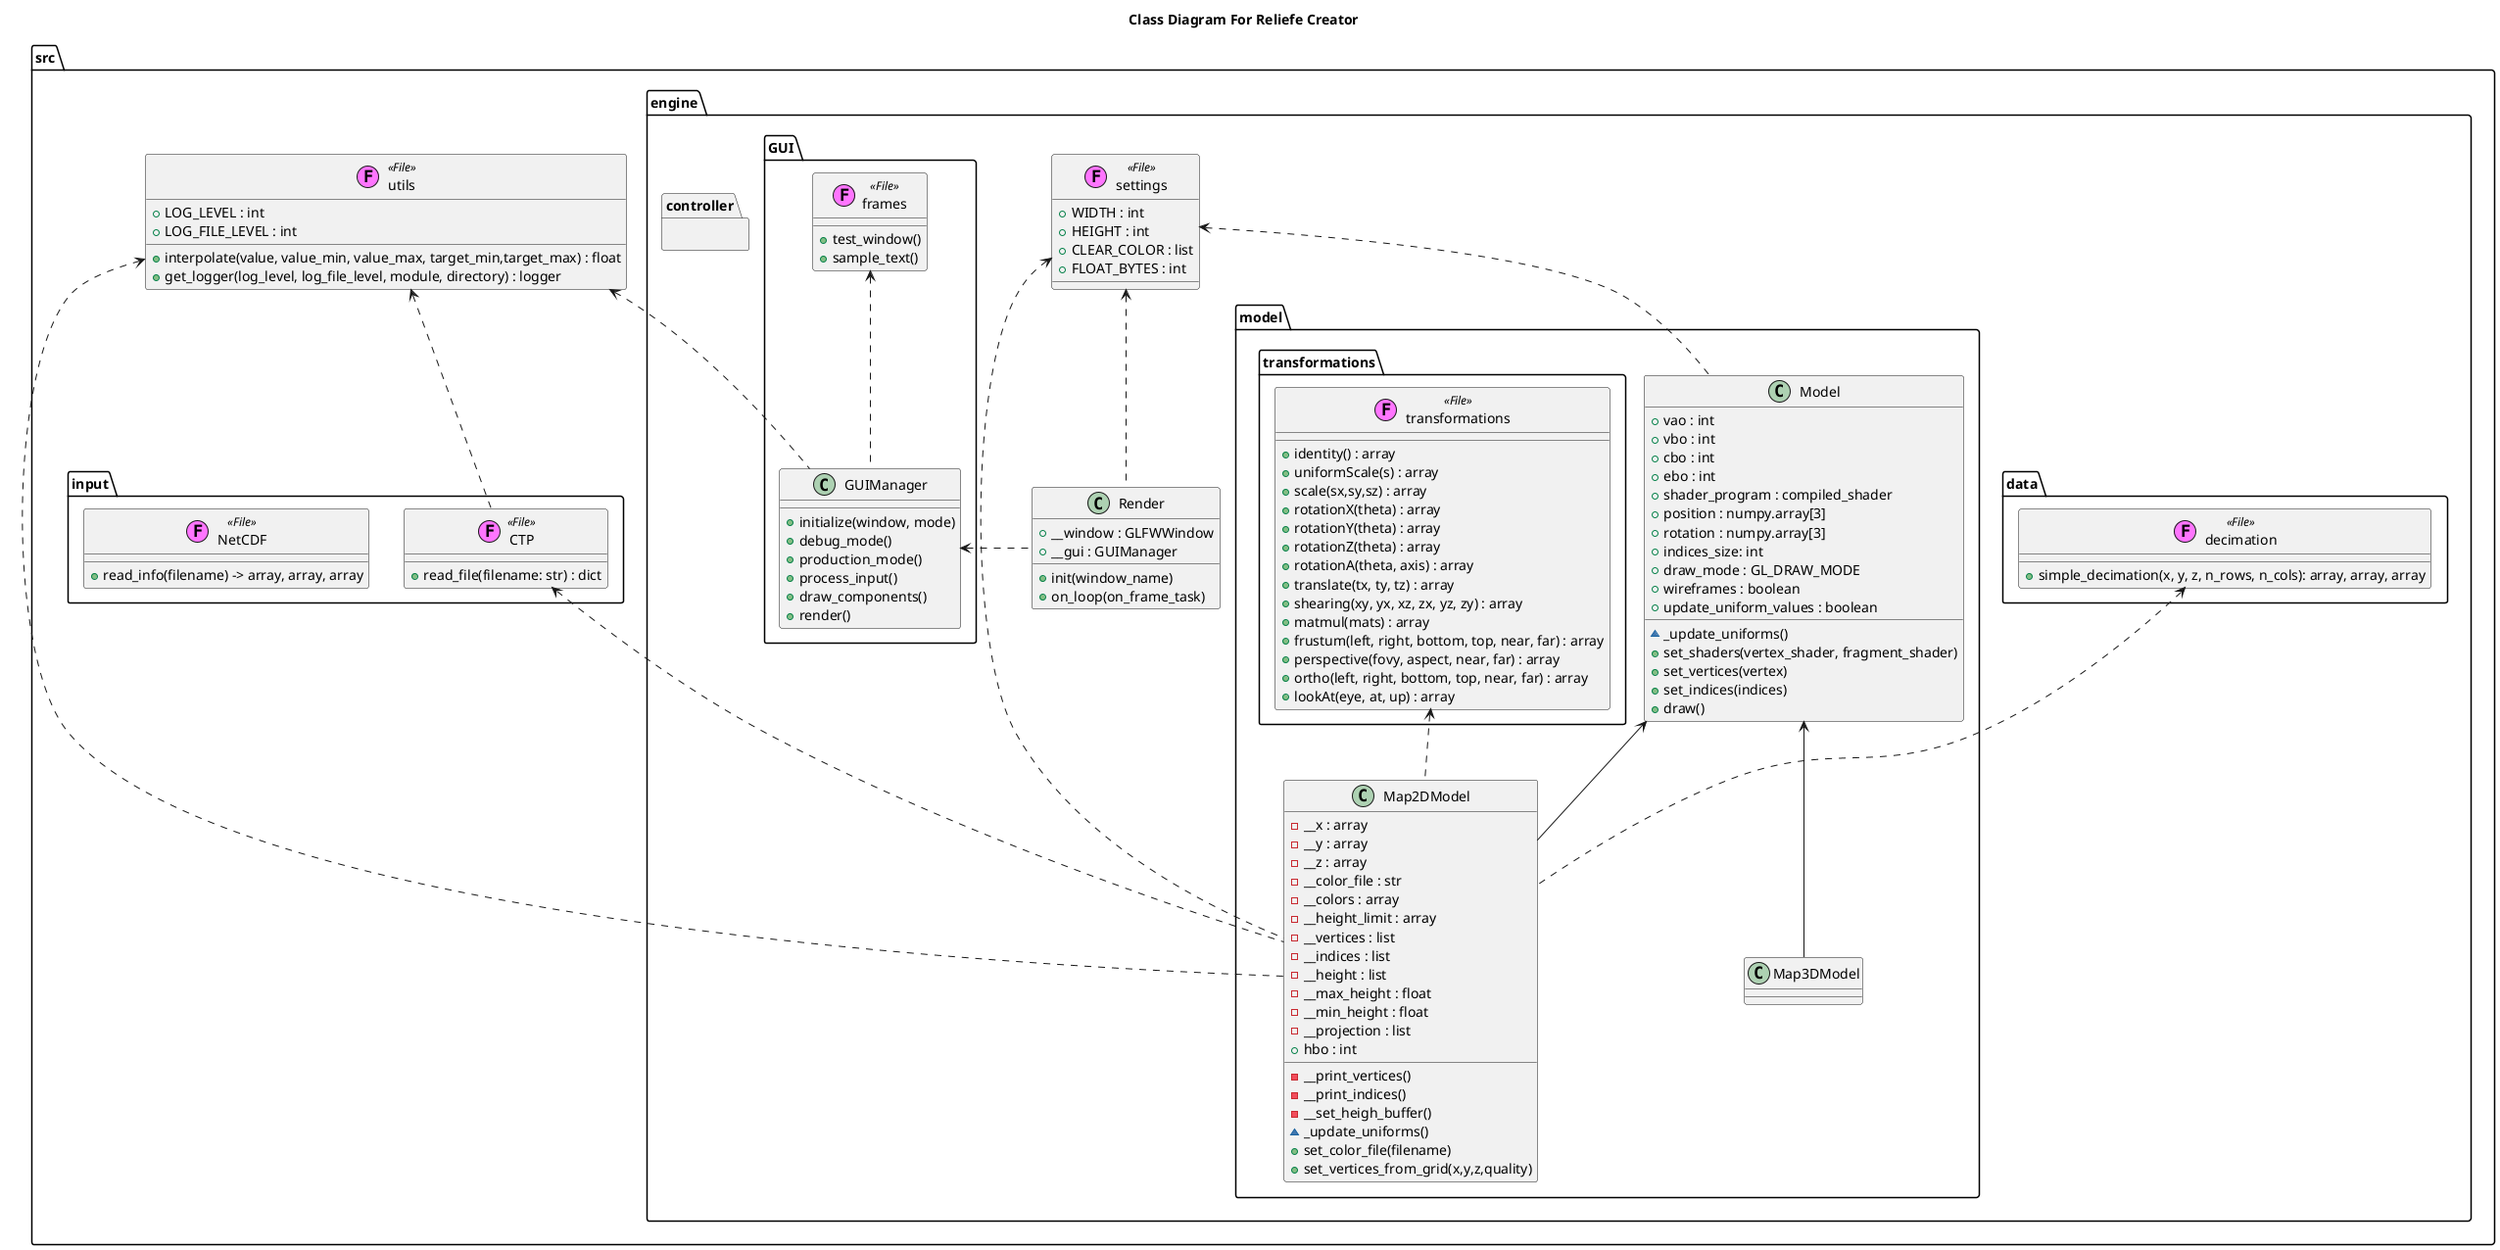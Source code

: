 @startuml

' Variable definition
!$file = "(F,#ff75ff) File"

' Configuration definition
title Class Diagram For Reliefe Creator
set namespaceSeparator .

' Package hierarchy
package src {
    package engine {
        package model {
            package transformations {}
        }
        package data {}
        package controller {}
        package GUI {}
    }
    package input {}
}


' Classes definition
class src.engine.GUI.frames <<$file>>{
    + test_window()
    + sample_text()
}

class src.engine.GUI.GUIManager{
    + initialize(window, mode)
    + debug_mode()
    + production_mode()
    + process_input()
    + draw_components()
    + render()
}

class src.engine.settings << $file >>{
    + WIDTH : int
    + HEIGHT : int
    + CLEAR_COLOR : list
    + FLOAT_BYTES : int
}

class src.engine.model.transformations.transformations <<$file>> {
    + identity() : array
    + uniformScale(s) : array
    + scale(sx,sy,sz) : array
    + rotationX(theta) : array
    + rotationY(theta) : array
    + rotationZ(theta) : array
    + rotationA(theta, axis) : array
    + translate(tx, ty, tz) : array
    + shearing(xy, yx, xz, zx, yz, zy) : array
    + matmul(mats) : array
    + frustum(left, right, bottom, top, near, far) : array
    + perspective(fovy, aspect, near, far) : array
    + ortho(left, right, bottom, top, near, far) : array
    + lookAt(eye, at, up) : array
}


class src.engine.model.Model {

    + vao : int
    + vbo : int
    + cbo : int
    + ebo : int
    + shader_program : compiled_shader
    + position : numpy.array[3]
    + rotation : numpy.array[3]
    + indices_size: int
    + draw_mode : GL_DRAW_MODE
    + wireframes : boolean
    + update_uniform_values : boolean

    ~ _update_uniforms()
    + set_shaders(vertex_shader, fragment_shader)
    + set_vertices(vertex)
    + set_indices(indices)
    + draw()
}

class src.engine.Render {
    + __window : GLFWWindow
    + __gui : GUIManager
    + init(window_name)
    + on_loop(on_frame_task)
}

class src.input.NetCDF <<$file>> {
    + read_info(filename) -> array, array, array
}

class src.engine.data.decimation <<$file>>{
    + simple_decimation(x, y, z, n_rows, n_cols): array, array, array
}

class src.utils <<$file>>{
    + LOG_LEVEL : int
    + LOG_FILE_LEVEL : int
    + interpolate(value, value_min, value_max, target_min,target_max) : float
    + get_logger(log_level, log_file_level, module, directory) : logger
}

class src.engine.model.Map2DModel{
    - __x : array
    - __y : array
    - __z : array
    - __color_file : str
    - __colors : array
    - __height_limit : array
    - __vertices : list
    - __indices : list
    - __height : list
    - __max_height : float
    - __min_height : float
    - __projection : list
    + hbo : int

    - __print_vertices()
    - __print_indices()
    - __set_heigh_buffer()
    ~ _update_uniforms()
    + set_color_file(filename)
    + set_vertices_from_grid(x,y,z,quality)

}

class src.input.CTP <<$file>> {
    + read_file(filename: str) : dict
}

class src.engine.model.Map3DModel{

}

'class src.main <<$file>> {
'
'}


' herency
src.engine.model.Map2DModel -u-> src.engine.model.Model
src.engine.model.Map3DModel -u-> src.engine.model.Model

' uses
src.engine.model.Map2DModel -u.> src.engine.data.decimation
src.engine.model.Map2DModel -u.> src.engine.settings
src.engine.model.Map2DModel -u.> src.engine.model.transformations.transformations
src.engine.model.Map2DModel -u.> src.input.CTP
src.engine.model.Map2DModel -u.> src.utils

src.input.CTP -u.> src.utils

src.engine.model.Model -u.> src.engine.settings

src.engine.Render -u.> src.engine.settings
src.engine.Render -l.> src.engine.GUI.GUIManager

' Uncomment to check main file
'src.main -u.> src.utils
'src.main -u.> src.engine.render
'src.main -u.> src.input.NetCDF
'src.main -u.> src.engine.GUI.GUIManager
'src.main -u.> src.engine.model.Map2DModel

src.engine.GUI.GUIManager -u.> src.utils
src.engine.GUI.GUIManager -u.> src.engine.GUI.frames

@enduml